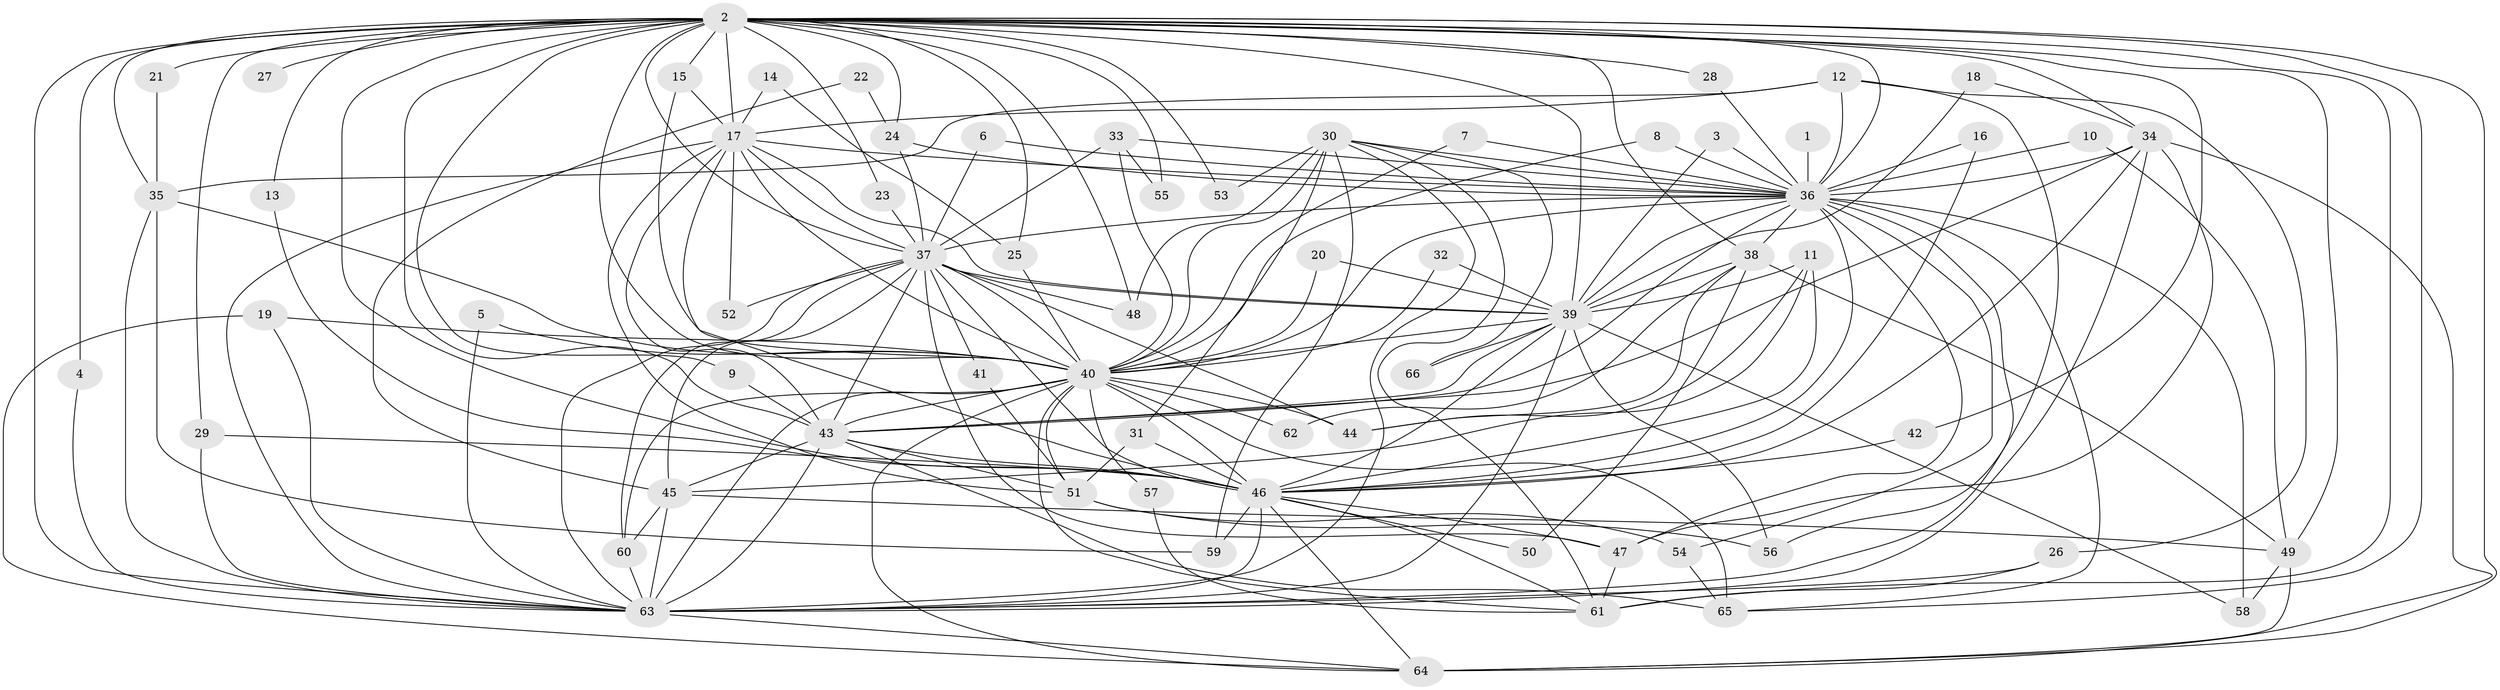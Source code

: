 // original degree distribution, {32: 0.007575757575757576, 16: 0.015151515151515152, 24: 0.007575757575757576, 22: 0.007575757575757576, 31: 0.007575757575757576, 18: 0.007575757575757576, 27: 0.007575757575757576, 35: 0.007575757575757576, 21: 0.007575757575757576, 3: 0.17424242424242425, 5: 0.05303030303030303, 4: 0.06818181818181818, 2: 0.5757575757575758, 6: 0.03787878787878788, 7: 0.015151515151515152}
// Generated by graph-tools (version 1.1) at 2025/25/03/09/25 03:25:49]
// undirected, 66 vertices, 186 edges
graph export_dot {
graph [start="1"]
  node [color=gray90,style=filled];
  1;
  2;
  3;
  4;
  5;
  6;
  7;
  8;
  9;
  10;
  11;
  12;
  13;
  14;
  15;
  16;
  17;
  18;
  19;
  20;
  21;
  22;
  23;
  24;
  25;
  26;
  27;
  28;
  29;
  30;
  31;
  32;
  33;
  34;
  35;
  36;
  37;
  38;
  39;
  40;
  41;
  42;
  43;
  44;
  45;
  46;
  47;
  48;
  49;
  50;
  51;
  52;
  53;
  54;
  55;
  56;
  57;
  58;
  59;
  60;
  61;
  62;
  63;
  64;
  65;
  66;
  1 -- 36 [weight=1.0];
  2 -- 4 [weight=1.0];
  2 -- 9 [weight=1.0];
  2 -- 13 [weight=1.0];
  2 -- 15 [weight=1.0];
  2 -- 17 [weight=3.0];
  2 -- 21 [weight=1.0];
  2 -- 23 [weight=1.0];
  2 -- 24 [weight=1.0];
  2 -- 25 [weight=1.0];
  2 -- 27 [weight=1.0];
  2 -- 28 [weight=1.0];
  2 -- 29 [weight=1.0];
  2 -- 34 [weight=1.0];
  2 -- 35 [weight=1.0];
  2 -- 36 [weight=3.0];
  2 -- 37 [weight=2.0];
  2 -- 38 [weight=1.0];
  2 -- 39 [weight=3.0];
  2 -- 40 [weight=2.0];
  2 -- 42 [weight=1.0];
  2 -- 43 [weight=3.0];
  2 -- 46 [weight=2.0];
  2 -- 48 [weight=1.0];
  2 -- 49 [weight=1.0];
  2 -- 53 [weight=1.0];
  2 -- 55 [weight=1.0];
  2 -- 61 [weight=2.0];
  2 -- 63 [weight=3.0];
  2 -- 64 [weight=1.0];
  2 -- 65 [weight=1.0];
  3 -- 36 [weight=1.0];
  3 -- 39 [weight=1.0];
  4 -- 63 [weight=1.0];
  5 -- 40 [weight=1.0];
  5 -- 63 [weight=1.0];
  6 -- 36 [weight=1.0];
  6 -- 37 [weight=1.0];
  7 -- 36 [weight=1.0];
  7 -- 40 [weight=1.0];
  8 -- 36 [weight=1.0];
  8 -- 40 [weight=1.0];
  9 -- 43 [weight=1.0];
  10 -- 36 [weight=1.0];
  10 -- 49 [weight=1.0];
  11 -- 39 [weight=2.0];
  11 -- 44 [weight=1.0];
  11 -- 45 [weight=1.0];
  11 -- 46 [weight=1.0];
  12 -- 17 [weight=1.0];
  12 -- 26 [weight=1.0];
  12 -- 35 [weight=1.0];
  12 -- 36 [weight=2.0];
  12 -- 56 [weight=1.0];
  13 -- 46 [weight=1.0];
  14 -- 17 [weight=1.0];
  14 -- 25 [weight=1.0];
  15 -- 17 [weight=1.0];
  15 -- 40 [weight=1.0];
  16 -- 36 [weight=1.0];
  16 -- 46 [weight=1.0];
  17 -- 36 [weight=2.0];
  17 -- 37 [weight=1.0];
  17 -- 39 [weight=1.0];
  17 -- 40 [weight=1.0];
  17 -- 43 [weight=1.0];
  17 -- 46 [weight=1.0];
  17 -- 51 [weight=1.0];
  17 -- 52 [weight=1.0];
  17 -- 63 [weight=1.0];
  18 -- 34 [weight=1.0];
  18 -- 39 [weight=1.0];
  19 -- 40 [weight=1.0];
  19 -- 63 [weight=1.0];
  19 -- 64 [weight=1.0];
  20 -- 39 [weight=1.0];
  20 -- 40 [weight=1.0];
  21 -- 35 [weight=1.0];
  22 -- 24 [weight=1.0];
  22 -- 45 [weight=1.0];
  23 -- 37 [weight=1.0];
  24 -- 36 [weight=1.0];
  24 -- 37 [weight=1.0];
  25 -- 40 [weight=2.0];
  26 -- 61 [weight=1.0];
  26 -- 63 [weight=1.0];
  28 -- 36 [weight=1.0];
  29 -- 46 [weight=1.0];
  29 -- 63 [weight=1.0];
  30 -- 31 [weight=1.0];
  30 -- 36 [weight=1.0];
  30 -- 40 [weight=3.0];
  30 -- 48 [weight=1.0];
  30 -- 53 [weight=1.0];
  30 -- 59 [weight=1.0];
  30 -- 61 [weight=1.0];
  30 -- 63 [weight=1.0];
  30 -- 66 [weight=1.0];
  31 -- 46 [weight=1.0];
  31 -- 51 [weight=1.0];
  32 -- 39 [weight=1.0];
  32 -- 40 [weight=1.0];
  33 -- 36 [weight=1.0];
  33 -- 37 [weight=1.0];
  33 -- 40 [weight=1.0];
  33 -- 55 [weight=1.0];
  34 -- 36 [weight=1.0];
  34 -- 43 [weight=1.0];
  34 -- 46 [weight=1.0];
  34 -- 47 [weight=1.0];
  34 -- 63 [weight=1.0];
  34 -- 64 [weight=1.0];
  35 -- 40 [weight=1.0];
  35 -- 59 [weight=1.0];
  35 -- 63 [weight=1.0];
  36 -- 37 [weight=1.0];
  36 -- 38 [weight=1.0];
  36 -- 39 [weight=2.0];
  36 -- 40 [weight=1.0];
  36 -- 43 [weight=1.0];
  36 -- 46 [weight=2.0];
  36 -- 47 [weight=1.0];
  36 -- 54 [weight=1.0];
  36 -- 58 [weight=2.0];
  36 -- 63 [weight=1.0];
  36 -- 65 [weight=1.0];
  37 -- 39 [weight=1.0];
  37 -- 40 [weight=2.0];
  37 -- 41 [weight=1.0];
  37 -- 43 [weight=2.0];
  37 -- 44 [weight=1.0];
  37 -- 45 [weight=1.0];
  37 -- 46 [weight=3.0];
  37 -- 47 [weight=1.0];
  37 -- 48 [weight=1.0];
  37 -- 52 [weight=1.0];
  37 -- 60 [weight=1.0];
  37 -- 63 [weight=1.0];
  38 -- 39 [weight=1.0];
  38 -- 44 [weight=1.0];
  38 -- 49 [weight=1.0];
  38 -- 50 [weight=1.0];
  38 -- 62 [weight=1.0];
  39 -- 40 [weight=2.0];
  39 -- 43 [weight=2.0];
  39 -- 46 [weight=1.0];
  39 -- 56 [weight=1.0];
  39 -- 58 [weight=1.0];
  39 -- 63 [weight=1.0];
  39 -- 66 [weight=1.0];
  40 -- 43 [weight=1.0];
  40 -- 44 [weight=2.0];
  40 -- 46 [weight=2.0];
  40 -- 51 [weight=1.0];
  40 -- 57 [weight=1.0];
  40 -- 60 [weight=1.0];
  40 -- 61 [weight=1.0];
  40 -- 62 [weight=1.0];
  40 -- 63 [weight=1.0];
  40 -- 64 [weight=1.0];
  40 -- 65 [weight=1.0];
  41 -- 51 [weight=1.0];
  42 -- 46 [weight=3.0];
  43 -- 45 [weight=1.0];
  43 -- 46 [weight=1.0];
  43 -- 51 [weight=1.0];
  43 -- 63 [weight=2.0];
  43 -- 65 [weight=1.0];
  45 -- 49 [weight=1.0];
  45 -- 60 [weight=1.0];
  45 -- 63 [weight=1.0];
  46 -- 47 [weight=1.0];
  46 -- 50 [weight=1.0];
  46 -- 59 [weight=1.0];
  46 -- 61 [weight=1.0];
  46 -- 63 [weight=1.0];
  46 -- 64 [weight=1.0];
  47 -- 61 [weight=1.0];
  49 -- 58 [weight=1.0];
  49 -- 64 [weight=1.0];
  51 -- 54 [weight=1.0];
  51 -- 56 [weight=1.0];
  54 -- 65 [weight=1.0];
  57 -- 61 [weight=1.0];
  60 -- 63 [weight=1.0];
  63 -- 64 [weight=1.0];
}
